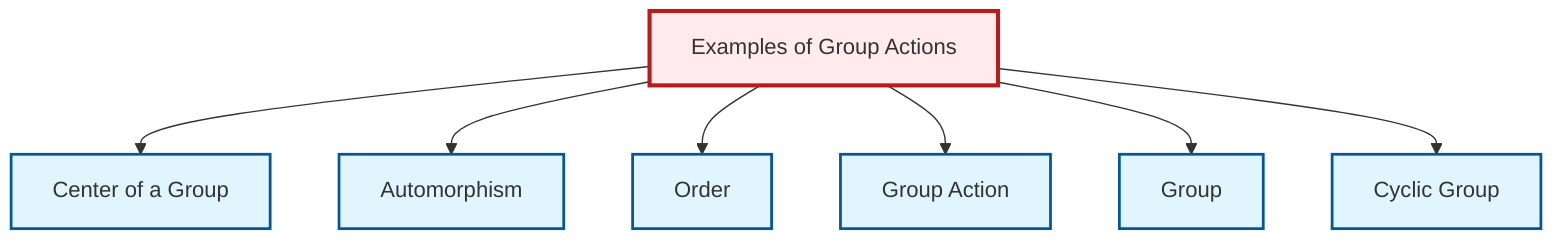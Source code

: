graph TD
    classDef definition fill:#e1f5fe,stroke:#01579b,stroke-width:2px
    classDef theorem fill:#f3e5f5,stroke:#4a148c,stroke-width:2px
    classDef axiom fill:#fff3e0,stroke:#e65100,stroke-width:2px
    classDef example fill:#e8f5e9,stroke:#1b5e20,stroke-width:2px
    classDef current fill:#ffebee,stroke:#b71c1c,stroke-width:3px
    def-center-of-group["Center of a Group"]:::definition
    ex-group-action-examples["Examples of Group Actions"]:::example
    def-order["Order"]:::definition
    def-automorphism["Automorphism"]:::definition
    def-group-action["Group Action"]:::definition
    def-cyclic-group["Cyclic Group"]:::definition
    def-group["Group"]:::definition
    ex-group-action-examples --> def-center-of-group
    ex-group-action-examples --> def-automorphism
    ex-group-action-examples --> def-order
    ex-group-action-examples --> def-group-action
    ex-group-action-examples --> def-group
    ex-group-action-examples --> def-cyclic-group
    class ex-group-action-examples current
